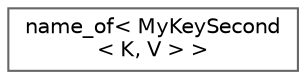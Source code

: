 digraph "类继承关系图"
{
 // LATEX_PDF_SIZE
  bgcolor="transparent";
  edge [fontname=Helvetica,fontsize=10,labelfontname=Helvetica,labelfontsize=10];
  node [fontname=Helvetica,fontsize=10,shape=box,height=0.2,width=0.4];
  rankdir="LR";
  Node0 [id="Node000000",label="name_of\< MyKeySecond\l\< K, V \> \>",height=0.2,width=0.4,color="grey40", fillcolor="white", style="filled",URL="$classname__of_3_01_my_key_second_3_01_k_00_01_v_01_4_01_4.html",tooltip=" "];
}

